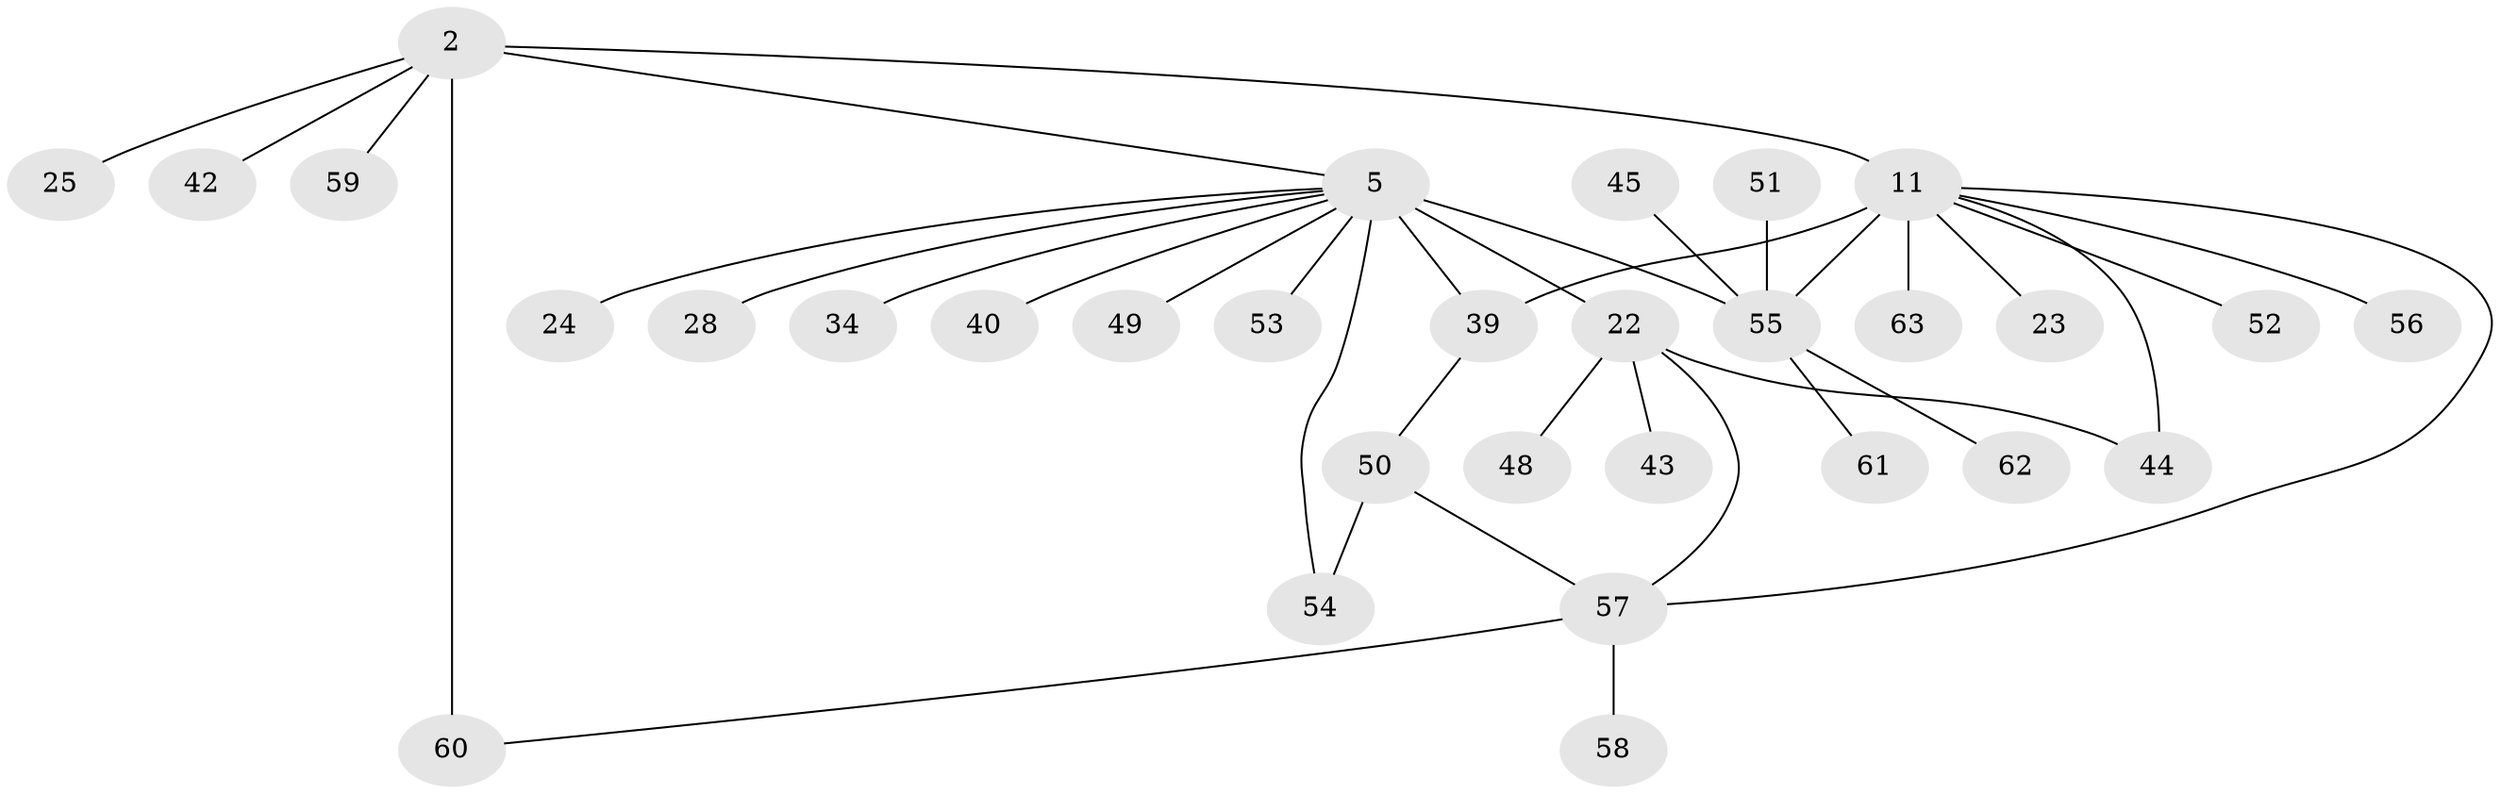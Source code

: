 // original degree distribution, {3: 0.09523809523809523, 8: 0.031746031746031744, 10: 0.015873015873015872, 7: 0.015873015873015872, 6: 0.015873015873015872, 5: 0.06349206349206349, 4: 0.015873015873015872, 12: 0.015873015873015872, 9: 0.015873015873015872, 2: 0.20634920634920634, 1: 0.5079365079365079}
// Generated by graph-tools (version 1.1) at 2025/55/03/09/25 04:55:05]
// undirected, 31 vertices, 37 edges
graph export_dot {
graph [start="1"]
  node [color=gray90,style=filled];
  2;
  5 [super="+4"];
  11 [super="+10+7"];
  22 [super="+6"];
  23;
  24;
  25;
  28;
  34;
  39 [super="+16"];
  40;
  42;
  43;
  44;
  45;
  48 [super="+46"];
  49 [super="+30"];
  50 [super="+35+37"];
  51;
  52 [super="+29"];
  53 [super="+36"];
  54;
  55 [super="+12+19+21+27+41"];
  56;
  57 [super="+47+15"];
  58;
  59 [super="+18+26"];
  60 [super="+32+3"];
  61;
  62;
  63;
  2 -- 25;
  2 -- 42;
  2 -- 11 [weight=2];
  2 -- 5;
  2 -- 59;
  2 -- 60 [weight=2];
  5 -- 24;
  5 -- 40;
  5 -- 22 [weight=2];
  5 -- 34;
  5 -- 39 [weight=3];
  5 -- 54;
  5 -- 55 [weight=2];
  5 -- 28;
  5 -- 49;
  5 -- 53;
  11 -- 44;
  11 -- 63 [weight=2];
  11 -- 23;
  11 -- 56;
  11 -- 39 [weight=2];
  11 -- 55 [weight=2];
  11 -- 52;
  11 -- 57;
  22 -- 43;
  22 -- 44;
  22 -- 48;
  22 -- 57 [weight=2];
  39 -- 50;
  45 -- 55;
  50 -- 54;
  50 -- 57 [weight=2];
  51 -- 55;
  55 -- 61;
  55 -- 62;
  57 -- 58;
  57 -- 60;
}

